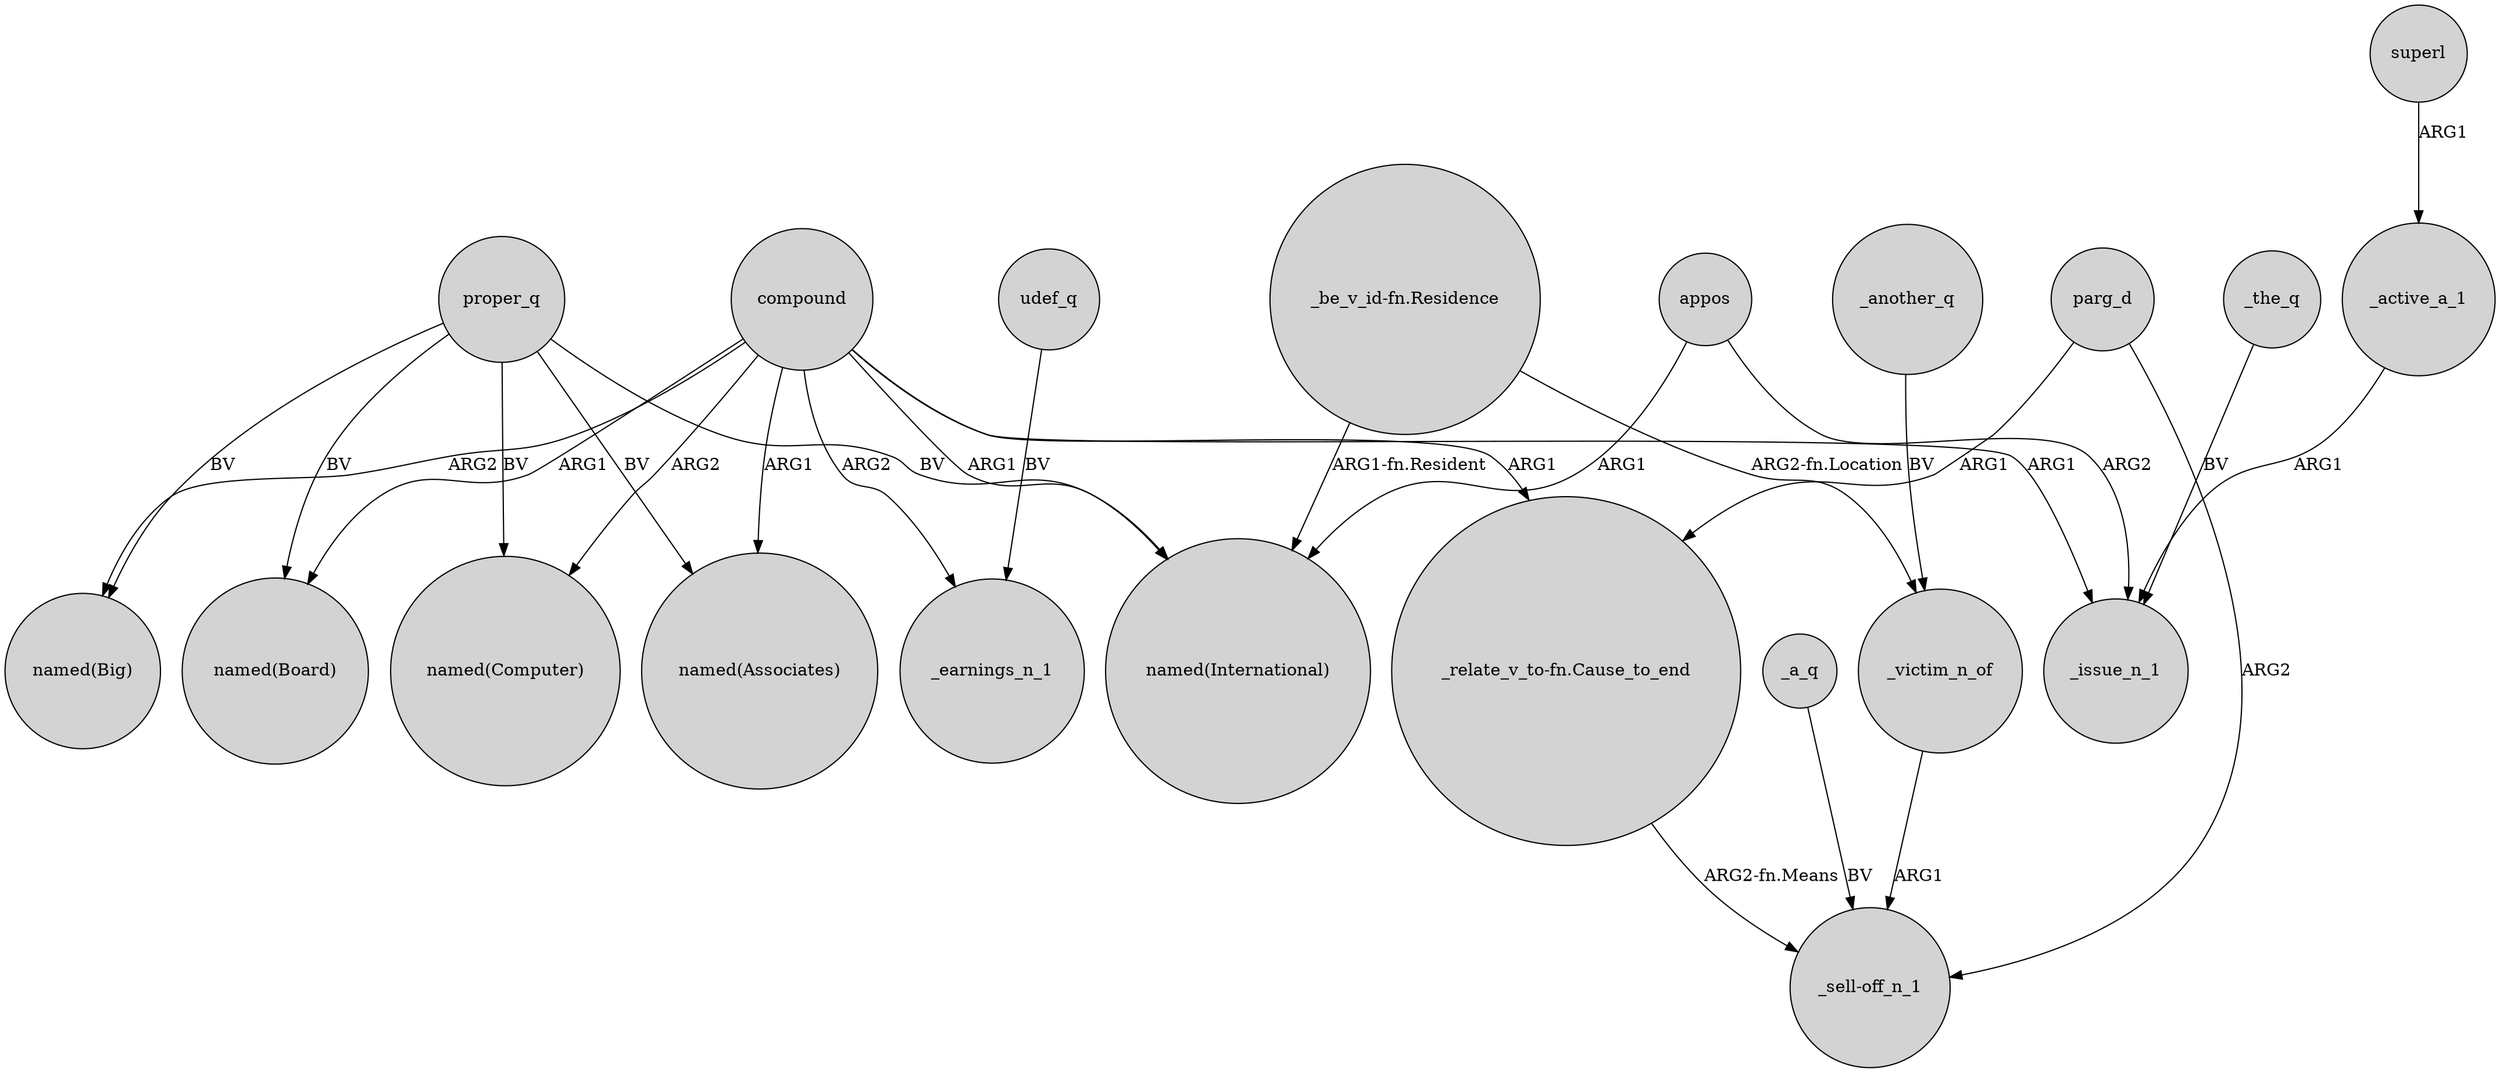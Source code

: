 digraph {
	node [shape=circle style=filled]
	compound -> "named(Associates)" [label=ARG1]
	"_be_v_id-fn.Residence" -> _victim_n_of [label="ARG2-fn.Location"]
	_another_q -> _victim_n_of [label=BV]
	compound -> "_relate_v_to-fn.Cause_to_end" [label=ARG1]
	proper_q -> "named(Computer)" [label=BV]
	compound -> "named(Big)" [label=ARG2]
	compound -> "named(International)" [label=ARG1]
	appos -> "named(International)" [label=ARG1]
	_victim_n_of -> "_sell-off_n_1" [label=ARG1]
	compound -> "named(Computer)" [label=ARG2]
	compound -> _earnings_n_1 [label=ARG2]
	superl -> _active_a_1 [label=ARG1]
	parg_d -> "_sell-off_n_1" [label=ARG2]
	parg_d -> "_relate_v_to-fn.Cause_to_end" [label=ARG1]
	udef_q -> _earnings_n_1 [label=BV]
	proper_q -> "named(International)" [label=BV]
	"_be_v_id-fn.Residence" -> "named(International)" [label="ARG1-fn.Resident"]
	proper_q -> "named(Associates)" [label=BV]
	proper_q -> "named(Big)" [label=BV]
	"_relate_v_to-fn.Cause_to_end" -> "_sell-off_n_1" [label="ARG2-fn.Means"]
	proper_q -> "named(Board)" [label=BV]
	_a_q -> "_sell-off_n_1" [label=BV]
	compound -> "named(Board)" [label=ARG1]
	appos -> _issue_n_1 [label=ARG2]
	_active_a_1 -> _issue_n_1 [label=ARG1]
	compound -> _issue_n_1 [label=ARG1]
	_the_q -> _issue_n_1 [label=BV]
}
